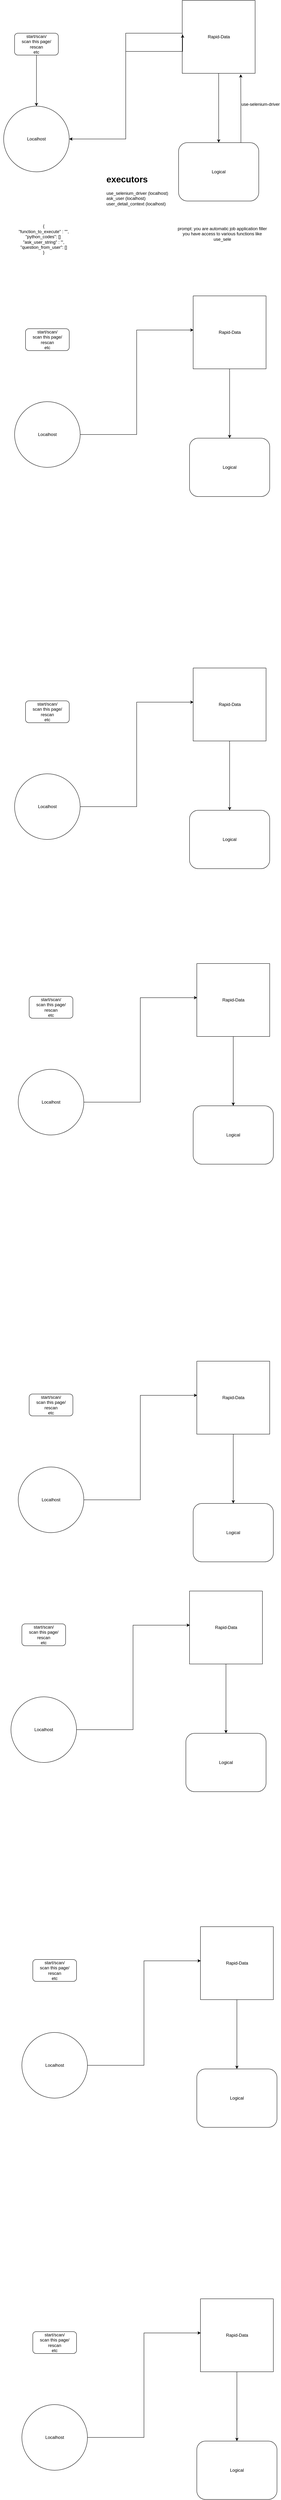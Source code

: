 <mxfile version="27.1.4">
  <diagram name="Page-1" id="QGEV0jSzrcAddxz85wW1">
    <mxGraphModel dx="938" dy="606" grid="1" gridSize="10" guides="1" tooltips="1" connect="1" arrows="1" fold="1" page="1" pageScale="1" pageWidth="850" pageHeight="1100" math="0" shadow="0">
      <root>
        <mxCell id="0" />
        <mxCell id="1" parent="0" />
        <mxCell id="6drn_1PrEdPvGgV4QqoR-6" style="edgeStyle=orthogonalEdgeStyle;rounded=0;orthogonalLoop=1;jettySize=auto;html=1;entryX=0.5;entryY=0;entryDx=0;entryDy=0;" edge="1" parent="1" source="xTbFXSSVVUWtGCOy1fXT-1" target="6drn_1PrEdPvGgV4QqoR-5">
          <mxGeometry relative="1" as="geometry" />
        </mxCell>
        <mxCell id="xTbFXSSVVUWtGCOy1fXT-1" value="start/scan/&lt;br&gt;scan this page/ rescan&lt;br&gt;etc" style="rounded=1;whiteSpace=wrap;html=1;" parent="1" vertex="1">
          <mxGeometry x="110" y="120" width="120" height="60" as="geometry" />
        </mxCell>
        <mxCell id="6drn_1PrEdPvGgV4QqoR-8" style="edgeStyle=orthogonalEdgeStyle;rounded=0;orthogonalLoop=1;jettySize=auto;html=1;entryX=0.5;entryY=0;entryDx=0;entryDy=0;" edge="1" parent="1" source="6drn_1PrEdPvGgV4QqoR-1" target="6drn_1PrEdPvGgV4QqoR-4">
          <mxGeometry relative="1" as="geometry" />
        </mxCell>
        <mxCell id="6drn_1PrEdPvGgV4QqoR-65" style="edgeStyle=orthogonalEdgeStyle;rounded=0;orthogonalLoop=1;jettySize=auto;html=1;entryX=1;entryY=0.5;entryDx=0;entryDy=0;" edge="1" parent="1" source="6drn_1PrEdPvGgV4QqoR-1" target="6drn_1PrEdPvGgV4QqoR-5">
          <mxGeometry relative="1" as="geometry">
            <Array as="points">
              <mxPoint x="415" y="120" />
              <mxPoint x="415" y="410" />
            </Array>
          </mxGeometry>
        </mxCell>
        <mxCell id="6drn_1PrEdPvGgV4QqoR-1" value="" style="swimlane;startSize=0;" vertex="1" parent="1">
          <mxGeometry x="570" y="30" width="200" height="200" as="geometry" />
        </mxCell>
        <mxCell id="6drn_1PrEdPvGgV4QqoR-2" value="Rapid-Data" style="text;html=1;align=center;verticalAlign=middle;resizable=0;points=[];autosize=1;strokeColor=none;fillColor=none;" vertex="1" parent="6drn_1PrEdPvGgV4QqoR-1">
          <mxGeometry x="60" y="85" width="80" height="30" as="geometry" />
        </mxCell>
        <mxCell id="6drn_1PrEdPvGgV4QqoR-4" value="Logical" style="rounded=1;whiteSpace=wrap;html=1;" vertex="1" parent="1">
          <mxGeometry x="560" y="420" width="220" height="160" as="geometry" />
        </mxCell>
        <mxCell id="6drn_1PrEdPvGgV4QqoR-5" value="Localhost" style="ellipse;whiteSpace=wrap;html=1;aspect=fixed;" vertex="1" parent="1">
          <mxGeometry x="80" y="320" width="180" height="180" as="geometry" />
        </mxCell>
        <mxCell id="6drn_1PrEdPvGgV4QqoR-7" style="edgeStyle=orthogonalEdgeStyle;rounded=0;orthogonalLoop=1;jettySize=auto;html=1;entryX=0.005;entryY=0.468;entryDx=0;entryDy=0;entryPerimeter=0;" edge="1" parent="1" source="6drn_1PrEdPvGgV4QqoR-5" target="6drn_1PrEdPvGgV4QqoR-1">
          <mxGeometry relative="1" as="geometry">
            <Array as="points">
              <mxPoint x="415" y="410" />
              <mxPoint x="415" y="170" />
              <mxPoint x="571" y="170" />
            </Array>
          </mxGeometry>
        </mxCell>
        <mxCell id="6drn_1PrEdPvGgV4QqoR-10" value="start/scan/&lt;br&gt;scan this page/ rescan&lt;br&gt;etc" style="rounded=1;whiteSpace=wrap;html=1;" vertex="1" parent="1">
          <mxGeometry x="140" y="930" width="120" height="60" as="geometry" />
        </mxCell>
        <mxCell id="6drn_1PrEdPvGgV4QqoR-11" style="edgeStyle=orthogonalEdgeStyle;rounded=0;orthogonalLoop=1;jettySize=auto;html=1;entryX=0.5;entryY=0;entryDx=0;entryDy=0;" edge="1" parent="1" source="6drn_1PrEdPvGgV4QqoR-12" target="6drn_1PrEdPvGgV4QqoR-14">
          <mxGeometry relative="1" as="geometry" />
        </mxCell>
        <mxCell id="6drn_1PrEdPvGgV4QqoR-12" value="" style="swimlane;startSize=0;" vertex="1" parent="1">
          <mxGeometry x="600" y="840" width="200" height="200" as="geometry" />
        </mxCell>
        <mxCell id="6drn_1PrEdPvGgV4QqoR-13" value="Rapid-Data" style="text;html=1;align=center;verticalAlign=middle;resizable=0;points=[];autosize=1;strokeColor=none;fillColor=none;" vertex="1" parent="6drn_1PrEdPvGgV4QqoR-12">
          <mxGeometry x="60" y="85" width="80" height="30" as="geometry" />
        </mxCell>
        <mxCell id="6drn_1PrEdPvGgV4QqoR-14" value="Logical" style="rounded=1;whiteSpace=wrap;html=1;" vertex="1" parent="1">
          <mxGeometry x="590" y="1230" width="220" height="160" as="geometry" />
        </mxCell>
        <mxCell id="6drn_1PrEdPvGgV4QqoR-15" value="Localhost" style="ellipse;whiteSpace=wrap;html=1;aspect=fixed;" vertex="1" parent="1">
          <mxGeometry x="110" y="1130" width="180" height="180" as="geometry" />
        </mxCell>
        <mxCell id="6drn_1PrEdPvGgV4QqoR-16" style="edgeStyle=orthogonalEdgeStyle;rounded=0;orthogonalLoop=1;jettySize=auto;html=1;entryX=0.005;entryY=0.468;entryDx=0;entryDy=0;entryPerimeter=0;" edge="1" parent="1" source="6drn_1PrEdPvGgV4QqoR-15" target="6drn_1PrEdPvGgV4QqoR-12">
          <mxGeometry relative="1" as="geometry" />
        </mxCell>
        <mxCell id="6drn_1PrEdPvGgV4QqoR-17" value="start/scan/&lt;br&gt;scan this page/ rescan&lt;br&gt;etc" style="rounded=1;whiteSpace=wrap;html=1;" vertex="1" parent="1">
          <mxGeometry x="140" y="1950" width="120" height="60" as="geometry" />
        </mxCell>
        <mxCell id="6drn_1PrEdPvGgV4QqoR-18" style="edgeStyle=orthogonalEdgeStyle;rounded=0;orthogonalLoop=1;jettySize=auto;html=1;entryX=0.5;entryY=0;entryDx=0;entryDy=0;" edge="1" parent="1" source="6drn_1PrEdPvGgV4QqoR-19" target="6drn_1PrEdPvGgV4QqoR-21">
          <mxGeometry relative="1" as="geometry" />
        </mxCell>
        <mxCell id="6drn_1PrEdPvGgV4QqoR-19" value="" style="swimlane;startSize=0;" vertex="1" parent="1">
          <mxGeometry x="600" y="1860" width="200" height="200" as="geometry" />
        </mxCell>
        <mxCell id="6drn_1PrEdPvGgV4QqoR-20" value="Rapid-Data" style="text;html=1;align=center;verticalAlign=middle;resizable=0;points=[];autosize=1;strokeColor=none;fillColor=none;" vertex="1" parent="6drn_1PrEdPvGgV4QqoR-19">
          <mxGeometry x="60" y="85" width="80" height="30" as="geometry" />
        </mxCell>
        <mxCell id="6drn_1PrEdPvGgV4QqoR-21" value="Logical" style="rounded=1;whiteSpace=wrap;html=1;" vertex="1" parent="1">
          <mxGeometry x="590" y="2250" width="220" height="160" as="geometry" />
        </mxCell>
        <mxCell id="6drn_1PrEdPvGgV4QqoR-22" value="Localhost" style="ellipse;whiteSpace=wrap;html=1;aspect=fixed;" vertex="1" parent="1">
          <mxGeometry x="110" y="2150" width="180" height="180" as="geometry" />
        </mxCell>
        <mxCell id="6drn_1PrEdPvGgV4QqoR-23" style="edgeStyle=orthogonalEdgeStyle;rounded=0;orthogonalLoop=1;jettySize=auto;html=1;entryX=0.005;entryY=0.468;entryDx=0;entryDy=0;entryPerimeter=0;" edge="1" parent="1" source="6drn_1PrEdPvGgV4QqoR-22" target="6drn_1PrEdPvGgV4QqoR-19">
          <mxGeometry relative="1" as="geometry" />
        </mxCell>
        <mxCell id="6drn_1PrEdPvGgV4QqoR-24" value="start/scan/&lt;br&gt;scan this page/ rescan&lt;br&gt;etc" style="rounded=1;whiteSpace=wrap;html=1;" vertex="1" parent="1">
          <mxGeometry x="150" y="2760" width="120" height="60" as="geometry" />
        </mxCell>
        <mxCell id="6drn_1PrEdPvGgV4QqoR-25" style="edgeStyle=orthogonalEdgeStyle;rounded=0;orthogonalLoop=1;jettySize=auto;html=1;entryX=0.5;entryY=0;entryDx=0;entryDy=0;" edge="1" parent="1" source="6drn_1PrEdPvGgV4QqoR-26" target="6drn_1PrEdPvGgV4QqoR-28">
          <mxGeometry relative="1" as="geometry" />
        </mxCell>
        <mxCell id="6drn_1PrEdPvGgV4QqoR-26" value="" style="swimlane;startSize=0;" vertex="1" parent="1">
          <mxGeometry x="610" y="2670" width="200" height="200" as="geometry" />
        </mxCell>
        <mxCell id="6drn_1PrEdPvGgV4QqoR-27" value="Rapid-Data" style="text;html=1;align=center;verticalAlign=middle;resizable=0;points=[];autosize=1;strokeColor=none;fillColor=none;" vertex="1" parent="6drn_1PrEdPvGgV4QqoR-26">
          <mxGeometry x="60" y="85" width="80" height="30" as="geometry" />
        </mxCell>
        <mxCell id="6drn_1PrEdPvGgV4QqoR-28" value="Logical" style="rounded=1;whiteSpace=wrap;html=1;" vertex="1" parent="1">
          <mxGeometry x="600" y="3060" width="220" height="160" as="geometry" />
        </mxCell>
        <mxCell id="6drn_1PrEdPvGgV4QqoR-29" value="Localhost" style="ellipse;whiteSpace=wrap;html=1;aspect=fixed;" vertex="1" parent="1">
          <mxGeometry x="120" y="2960" width="180" height="180" as="geometry" />
        </mxCell>
        <mxCell id="6drn_1PrEdPvGgV4QqoR-30" style="edgeStyle=orthogonalEdgeStyle;rounded=0;orthogonalLoop=1;jettySize=auto;html=1;entryX=0.005;entryY=0.468;entryDx=0;entryDy=0;entryPerimeter=0;" edge="1" parent="1" source="6drn_1PrEdPvGgV4QqoR-29" target="6drn_1PrEdPvGgV4QqoR-26">
          <mxGeometry relative="1" as="geometry" />
        </mxCell>
        <mxCell id="6drn_1PrEdPvGgV4QqoR-32" value="start/scan/&lt;br&gt;scan this page/ rescan&lt;br&gt;etc" style="rounded=1;whiteSpace=wrap;html=1;" vertex="1" parent="1">
          <mxGeometry x="150" y="3850" width="120" height="60" as="geometry" />
        </mxCell>
        <mxCell id="6drn_1PrEdPvGgV4QqoR-33" style="edgeStyle=orthogonalEdgeStyle;rounded=0;orthogonalLoop=1;jettySize=auto;html=1;entryX=0.5;entryY=0;entryDx=0;entryDy=0;" edge="1" parent="1" source="6drn_1PrEdPvGgV4QqoR-34" target="6drn_1PrEdPvGgV4QqoR-36">
          <mxGeometry relative="1" as="geometry" />
        </mxCell>
        <mxCell id="6drn_1PrEdPvGgV4QqoR-34" value="" style="swimlane;startSize=0;" vertex="1" parent="1">
          <mxGeometry x="610" y="3760" width="200" height="200" as="geometry" />
        </mxCell>
        <mxCell id="6drn_1PrEdPvGgV4QqoR-35" value="Rapid-Data" style="text;html=1;align=center;verticalAlign=middle;resizable=0;points=[];autosize=1;strokeColor=none;fillColor=none;" vertex="1" parent="6drn_1PrEdPvGgV4QqoR-34">
          <mxGeometry x="60" y="85" width="80" height="30" as="geometry" />
        </mxCell>
        <mxCell id="6drn_1PrEdPvGgV4QqoR-36" value="Logical" style="rounded=1;whiteSpace=wrap;html=1;" vertex="1" parent="1">
          <mxGeometry x="600" y="4150" width="220" height="160" as="geometry" />
        </mxCell>
        <mxCell id="6drn_1PrEdPvGgV4QqoR-37" value="Localhost" style="ellipse;whiteSpace=wrap;html=1;aspect=fixed;" vertex="1" parent="1">
          <mxGeometry x="120" y="4050" width="180" height="180" as="geometry" />
        </mxCell>
        <mxCell id="6drn_1PrEdPvGgV4QqoR-38" style="edgeStyle=orthogonalEdgeStyle;rounded=0;orthogonalLoop=1;jettySize=auto;html=1;entryX=0.005;entryY=0.468;entryDx=0;entryDy=0;entryPerimeter=0;" edge="1" parent="1" source="6drn_1PrEdPvGgV4QqoR-37" target="6drn_1PrEdPvGgV4QqoR-34">
          <mxGeometry relative="1" as="geometry" />
        </mxCell>
        <mxCell id="6drn_1PrEdPvGgV4QqoR-40" value="start/scan/&lt;br&gt;scan this page/ rescan&lt;br&gt;etc" style="rounded=1;whiteSpace=wrap;html=1;" vertex="1" parent="1">
          <mxGeometry x="130" y="4480" width="120" height="60" as="geometry" />
        </mxCell>
        <mxCell id="6drn_1PrEdPvGgV4QqoR-41" style="edgeStyle=orthogonalEdgeStyle;rounded=0;orthogonalLoop=1;jettySize=auto;html=1;entryX=0.5;entryY=0;entryDx=0;entryDy=0;" edge="1" parent="1" source="6drn_1PrEdPvGgV4QqoR-42" target="6drn_1PrEdPvGgV4QqoR-44">
          <mxGeometry relative="1" as="geometry" />
        </mxCell>
        <mxCell id="6drn_1PrEdPvGgV4QqoR-42" value="" style="swimlane;startSize=0;" vertex="1" parent="1">
          <mxGeometry x="590" y="4390" width="200" height="200" as="geometry" />
        </mxCell>
        <mxCell id="6drn_1PrEdPvGgV4QqoR-43" value="Rapid-Data" style="text;html=1;align=center;verticalAlign=middle;resizable=0;points=[];autosize=1;strokeColor=none;fillColor=none;" vertex="1" parent="6drn_1PrEdPvGgV4QqoR-42">
          <mxGeometry x="60" y="85" width="80" height="30" as="geometry" />
        </mxCell>
        <mxCell id="6drn_1PrEdPvGgV4QqoR-44" value="Logical" style="rounded=1;whiteSpace=wrap;html=1;" vertex="1" parent="1">
          <mxGeometry x="580" y="4780" width="220" height="160" as="geometry" />
        </mxCell>
        <mxCell id="6drn_1PrEdPvGgV4QqoR-45" value="Localhost" style="ellipse;whiteSpace=wrap;html=1;aspect=fixed;" vertex="1" parent="1">
          <mxGeometry x="100" y="4680" width="180" height="180" as="geometry" />
        </mxCell>
        <mxCell id="6drn_1PrEdPvGgV4QqoR-46" style="edgeStyle=orthogonalEdgeStyle;rounded=0;orthogonalLoop=1;jettySize=auto;html=1;entryX=0.005;entryY=0.468;entryDx=0;entryDy=0;entryPerimeter=0;" edge="1" parent="1" source="6drn_1PrEdPvGgV4QqoR-45" target="6drn_1PrEdPvGgV4QqoR-42">
          <mxGeometry relative="1" as="geometry" />
        </mxCell>
        <mxCell id="6drn_1PrEdPvGgV4QqoR-47" value="start/scan/&lt;br&gt;scan this page/ rescan&lt;br&gt;etc" style="rounded=1;whiteSpace=wrap;html=1;" vertex="1" parent="1">
          <mxGeometry x="160" y="5400" width="120" height="60" as="geometry" />
        </mxCell>
        <mxCell id="6drn_1PrEdPvGgV4QqoR-48" style="edgeStyle=orthogonalEdgeStyle;rounded=0;orthogonalLoop=1;jettySize=auto;html=1;entryX=0.5;entryY=0;entryDx=0;entryDy=0;" edge="1" parent="1" source="6drn_1PrEdPvGgV4QqoR-49" target="6drn_1PrEdPvGgV4QqoR-51">
          <mxGeometry relative="1" as="geometry" />
        </mxCell>
        <mxCell id="6drn_1PrEdPvGgV4QqoR-49" value="" style="swimlane;startSize=0;" vertex="1" parent="1">
          <mxGeometry x="620" y="5310" width="200" height="200" as="geometry" />
        </mxCell>
        <mxCell id="6drn_1PrEdPvGgV4QqoR-50" value="Rapid-Data" style="text;html=1;align=center;verticalAlign=middle;resizable=0;points=[];autosize=1;strokeColor=none;fillColor=none;" vertex="1" parent="6drn_1PrEdPvGgV4QqoR-49">
          <mxGeometry x="60" y="85" width="80" height="30" as="geometry" />
        </mxCell>
        <mxCell id="6drn_1PrEdPvGgV4QqoR-51" value="Logical" style="rounded=1;whiteSpace=wrap;html=1;" vertex="1" parent="1">
          <mxGeometry x="610" y="5700" width="220" height="160" as="geometry" />
        </mxCell>
        <mxCell id="6drn_1PrEdPvGgV4QqoR-52" value="Localhost" style="ellipse;whiteSpace=wrap;html=1;aspect=fixed;" vertex="1" parent="1">
          <mxGeometry x="130" y="5600" width="180" height="180" as="geometry" />
        </mxCell>
        <mxCell id="6drn_1PrEdPvGgV4QqoR-53" style="edgeStyle=orthogonalEdgeStyle;rounded=0;orthogonalLoop=1;jettySize=auto;html=1;entryX=0.005;entryY=0.468;entryDx=0;entryDy=0;entryPerimeter=0;" edge="1" parent="1" source="6drn_1PrEdPvGgV4QqoR-52" target="6drn_1PrEdPvGgV4QqoR-49">
          <mxGeometry relative="1" as="geometry" />
        </mxCell>
        <mxCell id="6drn_1PrEdPvGgV4QqoR-54" value="start/scan/&lt;br&gt;scan this page/ rescan&lt;br&gt;etc" style="rounded=1;whiteSpace=wrap;html=1;" vertex="1" parent="1">
          <mxGeometry x="160" y="6420" width="120" height="60" as="geometry" />
        </mxCell>
        <mxCell id="6drn_1PrEdPvGgV4QqoR-55" style="edgeStyle=orthogonalEdgeStyle;rounded=0;orthogonalLoop=1;jettySize=auto;html=1;entryX=0.5;entryY=0;entryDx=0;entryDy=0;" edge="1" parent="1" source="6drn_1PrEdPvGgV4QqoR-56" target="6drn_1PrEdPvGgV4QqoR-58">
          <mxGeometry relative="1" as="geometry" />
        </mxCell>
        <mxCell id="6drn_1PrEdPvGgV4QqoR-56" value="" style="swimlane;startSize=0;" vertex="1" parent="1">
          <mxGeometry x="620" y="6330" width="200" height="200" as="geometry" />
        </mxCell>
        <mxCell id="6drn_1PrEdPvGgV4QqoR-57" value="Rapid-Data" style="text;html=1;align=center;verticalAlign=middle;resizable=0;points=[];autosize=1;strokeColor=none;fillColor=none;" vertex="1" parent="6drn_1PrEdPvGgV4QqoR-56">
          <mxGeometry x="60" y="85" width="80" height="30" as="geometry" />
        </mxCell>
        <mxCell id="6drn_1PrEdPvGgV4QqoR-58" value="Logical" style="rounded=1;whiteSpace=wrap;html=1;" vertex="1" parent="1">
          <mxGeometry x="610" y="6720" width="220" height="160" as="geometry" />
        </mxCell>
        <mxCell id="6drn_1PrEdPvGgV4QqoR-59" value="Localhost" style="ellipse;whiteSpace=wrap;html=1;aspect=fixed;" vertex="1" parent="1">
          <mxGeometry x="130" y="6620" width="180" height="180" as="geometry" />
        </mxCell>
        <mxCell id="6drn_1PrEdPvGgV4QqoR-60" style="edgeStyle=orthogonalEdgeStyle;rounded=0;orthogonalLoop=1;jettySize=auto;html=1;entryX=0.005;entryY=0.468;entryDx=0;entryDy=0;entryPerimeter=0;" edge="1" parent="1" source="6drn_1PrEdPvGgV4QqoR-59" target="6drn_1PrEdPvGgV4QqoR-56">
          <mxGeometry relative="1" as="geometry" />
        </mxCell>
        <mxCell id="6drn_1PrEdPvGgV4QqoR-62" value="&lt;h1 style=&quot;margin-top: 0px;&quot;&gt;executors&lt;/h1&gt;&lt;div&gt;use_selenium_driver (localhost)&lt;br&gt;ask_user (localhost)&lt;/div&gt;&lt;div&gt;user_detail_context (localhost)&lt;/div&gt;" style="text;html=1;whiteSpace=wrap;overflow=hidden;rounded=0;" vertex="1" parent="1">
          <mxGeometry x="360" y="500" width="180" height="120" as="geometry" />
        </mxCell>
        <mxCell id="6drn_1PrEdPvGgV4QqoR-63" style="edgeStyle=orthogonalEdgeStyle;rounded=0;orthogonalLoop=1;jettySize=auto;html=1;entryX=0.803;entryY=1.013;entryDx=0;entryDy=0;entryPerimeter=0;" edge="1" parent="1" source="6drn_1PrEdPvGgV4QqoR-4" target="6drn_1PrEdPvGgV4QqoR-1">
          <mxGeometry relative="1" as="geometry">
            <Array as="points">
              <mxPoint x="731" y="380" />
              <mxPoint x="731" y="380" />
            </Array>
          </mxGeometry>
        </mxCell>
        <mxCell id="6drn_1PrEdPvGgV4QqoR-64" value="use-selenium-driver" style="text;html=1;align=center;verticalAlign=middle;whiteSpace=wrap;rounded=0;" vertex="1" parent="1">
          <mxGeometry x="730" y="300" width="110" height="30" as="geometry" />
        </mxCell>
        <mxCell id="6drn_1PrEdPvGgV4QqoR-66" value="{&lt;br&gt;&quot;function_to_execute&quot; : &quot;&quot;,&lt;div&gt;&quot;python_codes&quot;: []&amp;nbsp;&lt;/div&gt;&lt;div&gt;&quot;ask_user_string&quot; : &quot;&#39;,&lt;br&gt;&quot;question_from_user&quot;: []&lt;br&gt;&lt;div&gt;}&lt;/div&gt;&lt;/div&gt;" style="text;html=1;align=center;verticalAlign=middle;whiteSpace=wrap;rounded=0;" vertex="1" parent="1">
          <mxGeometry x="70" y="600" width="240" height="170" as="geometry" />
        </mxCell>
        <mxCell id="6drn_1PrEdPvGgV4QqoR-68" value="prompt: you are automatic job application filler&lt;br&gt;you have access to various functions like&lt;br&gt;use_sele" style="text;html=1;align=center;verticalAlign=middle;whiteSpace=wrap;rounded=0;" vertex="1" parent="1">
          <mxGeometry x="550" y="600" width="260" height="140" as="geometry" />
        </mxCell>
      </root>
    </mxGraphModel>
  </diagram>
</mxfile>
